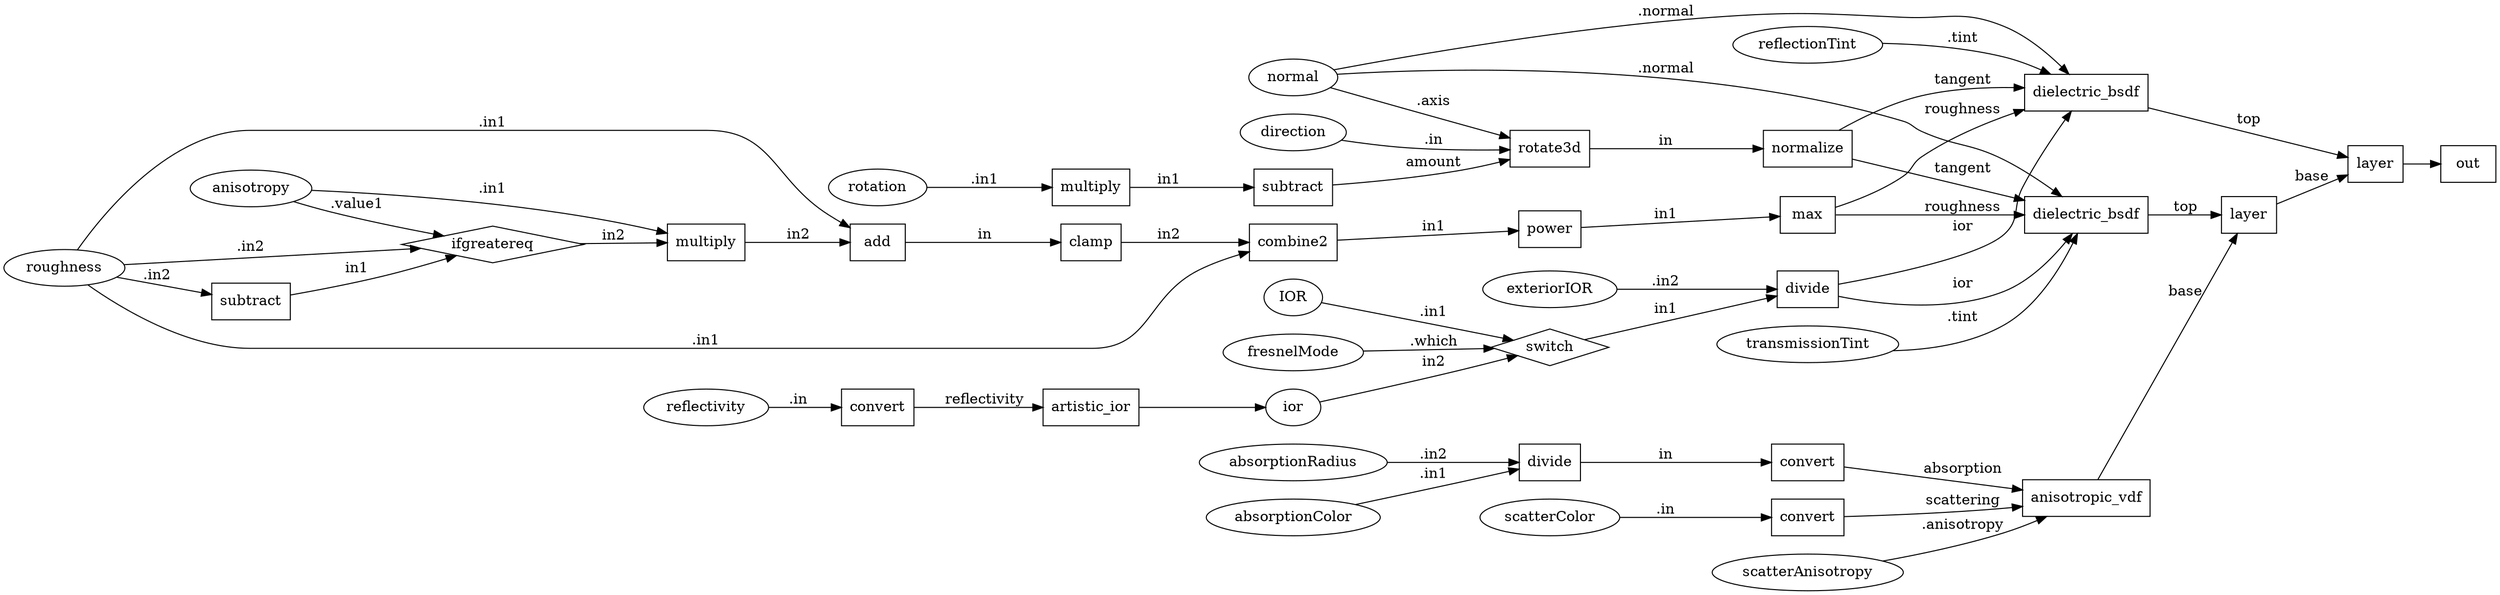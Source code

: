 digraph {
  rankdir = LR;
    IMPL_lama_dielectric_dielectric_bsdf [label= "layer"];
    IMPL_lama_dielectric_dielectric_bsdf[shape = box];
    IMPL_lama_dielectric_dielectric_bsdf ->     IMPL_lama_dielectric_out;
    IMPL_lama_dielectric_out [label= "out"];
    IMPL_lama_dielectric_out[shape = box]; 
    IMPL_lama_dielectric_reflection_bsdf [label= "dielectric_bsdf"];
    IMPL_lama_dielectric_reflection_bsdf[shape = box];
    IMPL_lama_dielectric_reflection_bsdf ->     IMPL_lama_dielectric_dielectric_bsdf [label= "top"];
    IMPL_lama_dielectric_dielectric_bsdf [label= "layer"];
    IMPL_lama_dielectric_dielectric_bsdf[shape = box]; 
    IMPL_lama_dielectric_reflectionTintINT [label="reflectionTint"];
    IMPL_lama_dielectric_reflectionTintINT [shape = ellipse];
    IMPL_lama_dielectric_reflection_bsdf [label="dielectric_bsdf"];
    IMPL_lama_dielectric_reflectionTintINT -> IMPL_lama_dielectric_reflection_bsdf [label=".tint"];
    IMPL_lama_dielectric_normalINT [label="normal"];
    IMPL_lama_dielectric_normalINT [shape = ellipse];
    IMPL_lama_dielectric_reflection_bsdf [label="dielectric_bsdf"];
    IMPL_lama_dielectric_normalINT -> IMPL_lama_dielectric_reflection_bsdf [label=".normal"];
    IMPL_lama_dielectric_relative_ior [label= "divide"];
    IMPL_lama_dielectric_relative_ior[shape = box];
    IMPL_lama_dielectric_relative_ior ->     IMPL_lama_dielectric_reflection_bsdf [label= "ior"];
    IMPL_lama_dielectric_reflection_bsdf [label= "dielectric_bsdf"];
    IMPL_lama_dielectric_reflection_bsdf[shape = box]; 
    IMPL_lama_dielectric_exteriorIORINT [label="exteriorIOR"];
    IMPL_lama_dielectric_exteriorIORINT [shape = ellipse];
    IMPL_lama_dielectric_relative_ior [label="divide"];
    IMPL_lama_dielectric_exteriorIORINT -> IMPL_lama_dielectric_relative_ior [label=".in2"];
    IMPL_lama_dielectric_fresnel_mode_switch [label= "switch"];
    IMPL_lama_dielectric_fresnel_mode_switch[shape = diamond];
    IMPL_lama_dielectric_fresnel_mode_switch ->     IMPL_lama_dielectric_relative_ior [label= "in1"];
    IMPL_lama_dielectric_relative_ior [label= "divide"];
    IMPL_lama_dielectric_relative_ior[shape = box]; 
    IMPL_lama_dielectric_IORINT [label="IOR"];
    IMPL_lama_dielectric_IORINT [shape = ellipse];
    IMPL_lama_dielectric_fresnel_mode_switch [label="switch"];
    IMPL_lama_dielectric_IORINT -> IMPL_lama_dielectric_fresnel_mode_switch [label=".in1"];
    IMPL_lama_dielectric_fresnelModeINT [label="fresnelMode"];
    IMPL_lama_dielectric_fresnelModeINT [shape = ellipse];
    IMPL_lama_dielectric_fresnel_mode_switch [label="switch"];
    IMPL_lama_dielectric_fresnelModeINT -> IMPL_lama_dielectric_fresnel_mode_switch [label=".which"];
    IMPL_lama_dielectric_artistic_ior [label= "artistic_ior"];
    IMPL_lama_dielectric_artistic_ior[shape = box];
    IMPL_lama_dielectric_artistic_ior -> IMPL_lama_dielectric_IMPL_lama_dielectric_artistic_iorior;
    IMPL_lama_dielectric_IMPL_lama_dielectric_artistic_iorior [label= "ior"];
    IMPL_lama_dielectric_IMPL_lama_dielectric_artistic_iorior [label= "ior"];
    IMPL_lama_dielectric_IMPL_lama_dielectric_artistic_iorior [shape = ellipse];
    IMPL_lama_dielectric_IMPL_lama_dielectric_artistic_iorior ->     IMPL_lama_dielectric_fresnel_mode_switch [label= "in2"];
    IMPL_lama_dielectric_fresnel_mode_switch [label= "switch"];
    IMPL_lama_dielectric_fresnel_mode_switch[shape = diamond]; 
    IMPL_lama_dielectric_reflectivity_color [label= "convert"];
    IMPL_lama_dielectric_reflectivity_color[shape = box];
    IMPL_lama_dielectric_reflectivity_color ->     IMPL_lama_dielectric_artistic_ior [label= "reflectivity"];
    IMPL_lama_dielectric_artistic_ior [label= "artistic_ior"];
    IMPL_lama_dielectric_artistic_ior[shape = box]; 
    IMPL_lama_dielectric_reflectivityINT [label="reflectivity"];
    IMPL_lama_dielectric_reflectivityINT [shape = ellipse];
    IMPL_lama_dielectric_reflectivity_color [label="convert"];
    IMPL_lama_dielectric_reflectivityINT -> IMPL_lama_dielectric_reflectivity_color [label=".in"];
    IMPL_lama_dielectric_roughness_anisotropic_squared_clamped [label= "max"];
    IMPL_lama_dielectric_roughness_anisotropic_squared_clamped[shape = box];
    IMPL_lama_dielectric_roughness_anisotropic_squared_clamped ->     IMPL_lama_dielectric_reflection_bsdf [label= "roughness"];
    IMPL_lama_dielectric_reflection_bsdf [label= "dielectric_bsdf"];
    IMPL_lama_dielectric_reflection_bsdf[shape = box]; 
    IMPL_lama_dielectric_roughness_anisotropic_squared [label= "power"];
    IMPL_lama_dielectric_roughness_anisotropic_squared[shape = box];
    IMPL_lama_dielectric_roughness_anisotropic_squared ->     IMPL_lama_dielectric_roughness_anisotropic_squared_clamped [label= "in1"];
    IMPL_lama_dielectric_roughness_anisotropic_squared_clamped [label= "max"];
    IMPL_lama_dielectric_roughness_anisotropic_squared_clamped[shape = box]; 
    IMPL_lama_dielectric_roughness_linear [label= "combine2"];
    IMPL_lama_dielectric_roughness_linear[shape = box];
    IMPL_lama_dielectric_roughness_linear ->     IMPL_lama_dielectric_roughness_anisotropic_squared [label= "in1"];
    IMPL_lama_dielectric_roughness_anisotropic_squared [label= "power"];
    IMPL_lama_dielectric_roughness_anisotropic_squared[shape = box]; 
    IMPL_lama_dielectric_roughnessINT [label="roughness"];
    IMPL_lama_dielectric_roughnessINT [shape = ellipse];
    IMPL_lama_dielectric_roughness_linear [label="combine2"];
    IMPL_lama_dielectric_roughnessINT -> IMPL_lama_dielectric_roughness_linear [label=".in1"];
    IMPL_lama_dielectric_roughness_bitangent_clamped [label= "clamp"];
    IMPL_lama_dielectric_roughness_bitangent_clamped[shape = box];
    IMPL_lama_dielectric_roughness_bitangent_clamped ->     IMPL_lama_dielectric_roughness_linear [label= "in2"];
    IMPL_lama_dielectric_roughness_linear [label= "combine2"];
    IMPL_lama_dielectric_roughness_linear[shape = box]; 
    IMPL_lama_dielectric_roughness_bitangent [label= "add"];
    IMPL_lama_dielectric_roughness_bitangent[shape = box];
    IMPL_lama_dielectric_roughness_bitangent ->     IMPL_lama_dielectric_roughness_bitangent_clamped [label= "in"];
    IMPL_lama_dielectric_roughness_bitangent_clamped [label= "clamp"];
    IMPL_lama_dielectric_roughness_bitangent_clamped[shape = box]; 
    IMPL_lama_dielectric_roughnessINT [label="roughness"];
    IMPL_lama_dielectric_roughnessINT [shape = ellipse];
    IMPL_lama_dielectric_roughness_bitangent [label="add"];
    IMPL_lama_dielectric_roughnessINT -> IMPL_lama_dielectric_roughness_bitangent [label=".in1"];
    IMPL_lama_dielectric_roughness_additional [label= "multiply"];
    IMPL_lama_dielectric_roughness_additional[shape = box];
    IMPL_lama_dielectric_roughness_additional ->     IMPL_lama_dielectric_roughness_bitangent [label= "in2"];
    IMPL_lama_dielectric_roughness_bitangent [label= "add"];
    IMPL_lama_dielectric_roughness_bitangent[shape = box]; 
    IMPL_lama_dielectric_anisotropyINT [label="anisotropy"];
    IMPL_lama_dielectric_anisotropyINT [shape = ellipse];
    IMPL_lama_dielectric_roughness_additional [label="multiply"];
    IMPL_lama_dielectric_anisotropyINT -> IMPL_lama_dielectric_roughness_additional [label=".in1"];
    IMPL_lama_dielectric_delta [label= "ifgreatereq"];
    IMPL_lama_dielectric_delta[shape = diamond];
    IMPL_lama_dielectric_delta ->     IMPL_lama_dielectric_roughness_additional [label= "in2"];
    IMPL_lama_dielectric_roughness_additional [label= "multiply"];
    IMPL_lama_dielectric_roughness_additional[shape = box]; 
    IMPL_lama_dielectric_roughnessINT [label="roughness"];
    IMPL_lama_dielectric_roughnessINT [shape = ellipse];
    IMPL_lama_dielectric_delta [label="ifgreatereq"];
    IMPL_lama_dielectric_roughnessINT -> IMPL_lama_dielectric_delta [label=".in2"];
    IMPL_lama_dielectric_anisotropyINT [label="anisotropy"];
    IMPL_lama_dielectric_anisotropyINT [shape = ellipse];
    IMPL_lama_dielectric_delta [label="ifgreatereq"];
    IMPL_lama_dielectric_anisotropyINT -> IMPL_lama_dielectric_delta [label=".value1"];
    IMPL_lama_dielectric_roughness_inverse [label= "subtract"];
    IMPL_lama_dielectric_roughness_inverse[shape = box];
    IMPL_lama_dielectric_roughness_inverse ->     IMPL_lama_dielectric_delta [label= "in1"];
    IMPL_lama_dielectric_delta [label= "ifgreatereq"];
    IMPL_lama_dielectric_delta[shape = diamond]; 
    IMPL_lama_dielectric_roughnessINT [label="roughness"];
    IMPL_lama_dielectric_roughnessINT [shape = ellipse];
    IMPL_lama_dielectric_roughness_inverse [label="subtract"];
    IMPL_lama_dielectric_roughnessINT -> IMPL_lama_dielectric_roughness_inverse [label=".in2"];
    IMPL_lama_dielectric_tangent_rotate_normalize [label= "normalize"];
    IMPL_lama_dielectric_tangent_rotate_normalize[shape = box];
    IMPL_lama_dielectric_tangent_rotate_normalize ->     IMPL_lama_dielectric_reflection_bsdf [label= "tangent"];
    IMPL_lama_dielectric_reflection_bsdf [label= "dielectric_bsdf"];
    IMPL_lama_dielectric_reflection_bsdf[shape = box]; 
    IMPL_lama_dielectric_tangent_rotate [label= "rotate3d"];
    IMPL_lama_dielectric_tangent_rotate[shape = box];
    IMPL_lama_dielectric_tangent_rotate ->     IMPL_lama_dielectric_tangent_rotate_normalize [label= "in"];
    IMPL_lama_dielectric_tangent_rotate_normalize [label= "normalize"];
    IMPL_lama_dielectric_tangent_rotate_normalize[shape = box]; 
    IMPL_lama_dielectric_directionINT [label="direction"];
    IMPL_lama_dielectric_directionINT [shape = ellipse];
    IMPL_lama_dielectric_tangent_rotate [label="rotate3d"];
    IMPL_lama_dielectric_directionINT -> IMPL_lama_dielectric_tangent_rotate [label=".in"];
    IMPL_lama_dielectric_normalINT [label="normal"];
    IMPL_lama_dielectric_normalINT [shape = ellipse];
    IMPL_lama_dielectric_tangent_rotate [label="rotate3d"];
    IMPL_lama_dielectric_normalINT -> IMPL_lama_dielectric_tangent_rotate [label=".axis"];
    IMPL_lama_dielectric_tangent_rotate_degree_offset [label= "subtract"];
    IMPL_lama_dielectric_tangent_rotate_degree_offset[shape = box];
    IMPL_lama_dielectric_tangent_rotate_degree_offset ->     IMPL_lama_dielectric_tangent_rotate [label= "amount"];
    IMPL_lama_dielectric_tangent_rotate [label= "rotate3d"];
    IMPL_lama_dielectric_tangent_rotate[shape = box]; 
    IMPL_lama_dielectric_tangent_rotate_degree [label= "multiply"];
    IMPL_lama_dielectric_tangent_rotate_degree[shape = box];
    IMPL_lama_dielectric_tangent_rotate_degree ->     IMPL_lama_dielectric_tangent_rotate_degree_offset [label= "in1"];
    IMPL_lama_dielectric_tangent_rotate_degree_offset [label= "subtract"];
    IMPL_lama_dielectric_tangent_rotate_degree_offset[shape = box]; 
    IMPL_lama_dielectric_rotationINT [label="rotation"];
    IMPL_lama_dielectric_rotationINT [shape = ellipse];
    IMPL_lama_dielectric_tangent_rotate_degree [label="multiply"];
    IMPL_lama_dielectric_rotationINT -> IMPL_lama_dielectric_tangent_rotate_degree [label=".in1"];
    IMPL_lama_dielectric_transmission_layer [label= "layer"];
    IMPL_lama_dielectric_transmission_layer[shape = box];
    IMPL_lama_dielectric_transmission_layer ->     IMPL_lama_dielectric_dielectric_bsdf [label= "base"];
    IMPL_lama_dielectric_dielectric_bsdf [label= "layer"];
    IMPL_lama_dielectric_dielectric_bsdf[shape = box]; 
    IMPL_lama_dielectric_transmission_bsdf [label= "dielectric_bsdf"];
    IMPL_lama_dielectric_transmission_bsdf[shape = box];
    IMPL_lama_dielectric_transmission_bsdf ->     IMPL_lama_dielectric_transmission_layer [label= "top"];
    IMPL_lama_dielectric_transmission_layer [label= "layer"];
    IMPL_lama_dielectric_transmission_layer[shape = box]; 
    IMPL_lama_dielectric_transmissionTintINT [label="transmissionTint"];
    IMPL_lama_dielectric_transmissionTintINT [shape = ellipse];
    IMPL_lama_dielectric_transmission_bsdf [label="dielectric_bsdf"];
    IMPL_lama_dielectric_transmissionTintINT -> IMPL_lama_dielectric_transmission_bsdf [label=".tint"];
    IMPL_lama_dielectric_normalINT [label="normal"];
    IMPL_lama_dielectric_normalINT [shape = ellipse];
    IMPL_lama_dielectric_transmission_bsdf [label="dielectric_bsdf"];
    IMPL_lama_dielectric_normalINT -> IMPL_lama_dielectric_transmission_bsdf [label=".normal"];
    IMPL_lama_dielectric_relative_ior [label= "divide"];
    IMPL_lama_dielectric_relative_ior[shape = box];
    IMPL_lama_dielectric_relative_ior ->     IMPL_lama_dielectric_transmission_bsdf [label= "ior"];
    IMPL_lama_dielectric_transmission_bsdf [label= "dielectric_bsdf"];
    IMPL_lama_dielectric_transmission_bsdf[shape = box]; 
    IMPL_lama_dielectric_roughness_anisotropic_squared_clamped [label= "max"];
    IMPL_lama_dielectric_roughness_anisotropic_squared_clamped[shape = box];
    IMPL_lama_dielectric_roughness_anisotropic_squared_clamped ->     IMPL_lama_dielectric_transmission_bsdf [label= "roughness"];
    IMPL_lama_dielectric_transmission_bsdf [label= "dielectric_bsdf"];
    IMPL_lama_dielectric_transmission_bsdf[shape = box]; 
    IMPL_lama_dielectric_tangent_rotate_normalize [label= "normalize"];
    IMPL_lama_dielectric_tangent_rotate_normalize[shape = box];
    IMPL_lama_dielectric_tangent_rotate_normalize ->     IMPL_lama_dielectric_transmission_bsdf [label= "tangent"];
    IMPL_lama_dielectric_transmission_bsdf [label= "dielectric_bsdf"];
    IMPL_lama_dielectric_transmission_bsdf[shape = box]; 
    IMPL_lama_dielectric_interior_vdf [label= "anisotropic_vdf"];
    IMPL_lama_dielectric_interior_vdf[shape = box];
    IMPL_lama_dielectric_interior_vdf ->     IMPL_lama_dielectric_transmission_layer [label= "base"];
    IMPL_lama_dielectric_transmission_layer [label= "layer"];
    IMPL_lama_dielectric_transmission_layer[shape = box]; 
    IMPL_lama_dielectric_scatterAnisotropyINT [label="scatterAnisotropy"];
    IMPL_lama_dielectric_scatterAnisotropyINT [shape = ellipse];
    IMPL_lama_dielectric_interior_vdf [label="anisotropic_vdf"];
    IMPL_lama_dielectric_scatterAnisotropyINT -> IMPL_lama_dielectric_interior_vdf [label=".anisotropy"];
    IMPL_lama_dielectric_absorption_vector [label= "convert"];
    IMPL_lama_dielectric_absorption_vector[shape = box];
    IMPL_lama_dielectric_absorption_vector ->     IMPL_lama_dielectric_interior_vdf [label= "absorption"];
    IMPL_lama_dielectric_interior_vdf [label= "anisotropic_vdf"];
    IMPL_lama_dielectric_interior_vdf[shape = box]; 
    IMPL_lama_dielectric_absorption [label= "divide"];
    IMPL_lama_dielectric_absorption[shape = box];
    IMPL_lama_dielectric_absorption ->     IMPL_lama_dielectric_absorption_vector [label= "in"];
    IMPL_lama_dielectric_absorption_vector [label= "convert"];
    IMPL_lama_dielectric_absorption_vector[shape = box]; 
    IMPL_lama_dielectric_absorptionColorINT [label="absorptionColor"];
    IMPL_lama_dielectric_absorptionColorINT [shape = ellipse];
    IMPL_lama_dielectric_absorption [label="divide"];
    IMPL_lama_dielectric_absorptionColorINT -> IMPL_lama_dielectric_absorption [label=".in1"];
    IMPL_lama_dielectric_absorptionRadiusINT [label="absorptionRadius"];
    IMPL_lama_dielectric_absorptionRadiusINT [shape = ellipse];
    IMPL_lama_dielectric_absorption [label="divide"];
    IMPL_lama_dielectric_absorptionRadiusINT -> IMPL_lama_dielectric_absorption [label=".in2"];
    IMPL_lama_dielectric_scatter_vector [label= "convert"];
    IMPL_lama_dielectric_scatter_vector[shape = box];
    IMPL_lama_dielectric_scatter_vector ->     IMPL_lama_dielectric_interior_vdf [label= "scattering"];
    IMPL_lama_dielectric_interior_vdf [label= "anisotropic_vdf"];
    IMPL_lama_dielectric_interior_vdf[shape = box]; 
    IMPL_lama_dielectric_scatterColorINT [label="scatterColor"];
    IMPL_lama_dielectric_scatterColorINT [shape = ellipse];
    IMPL_lama_dielectric_scatter_vector [label="convert"];
    IMPL_lama_dielectric_scatterColorINT -> IMPL_lama_dielectric_scatter_vector [label=".in"];
}
